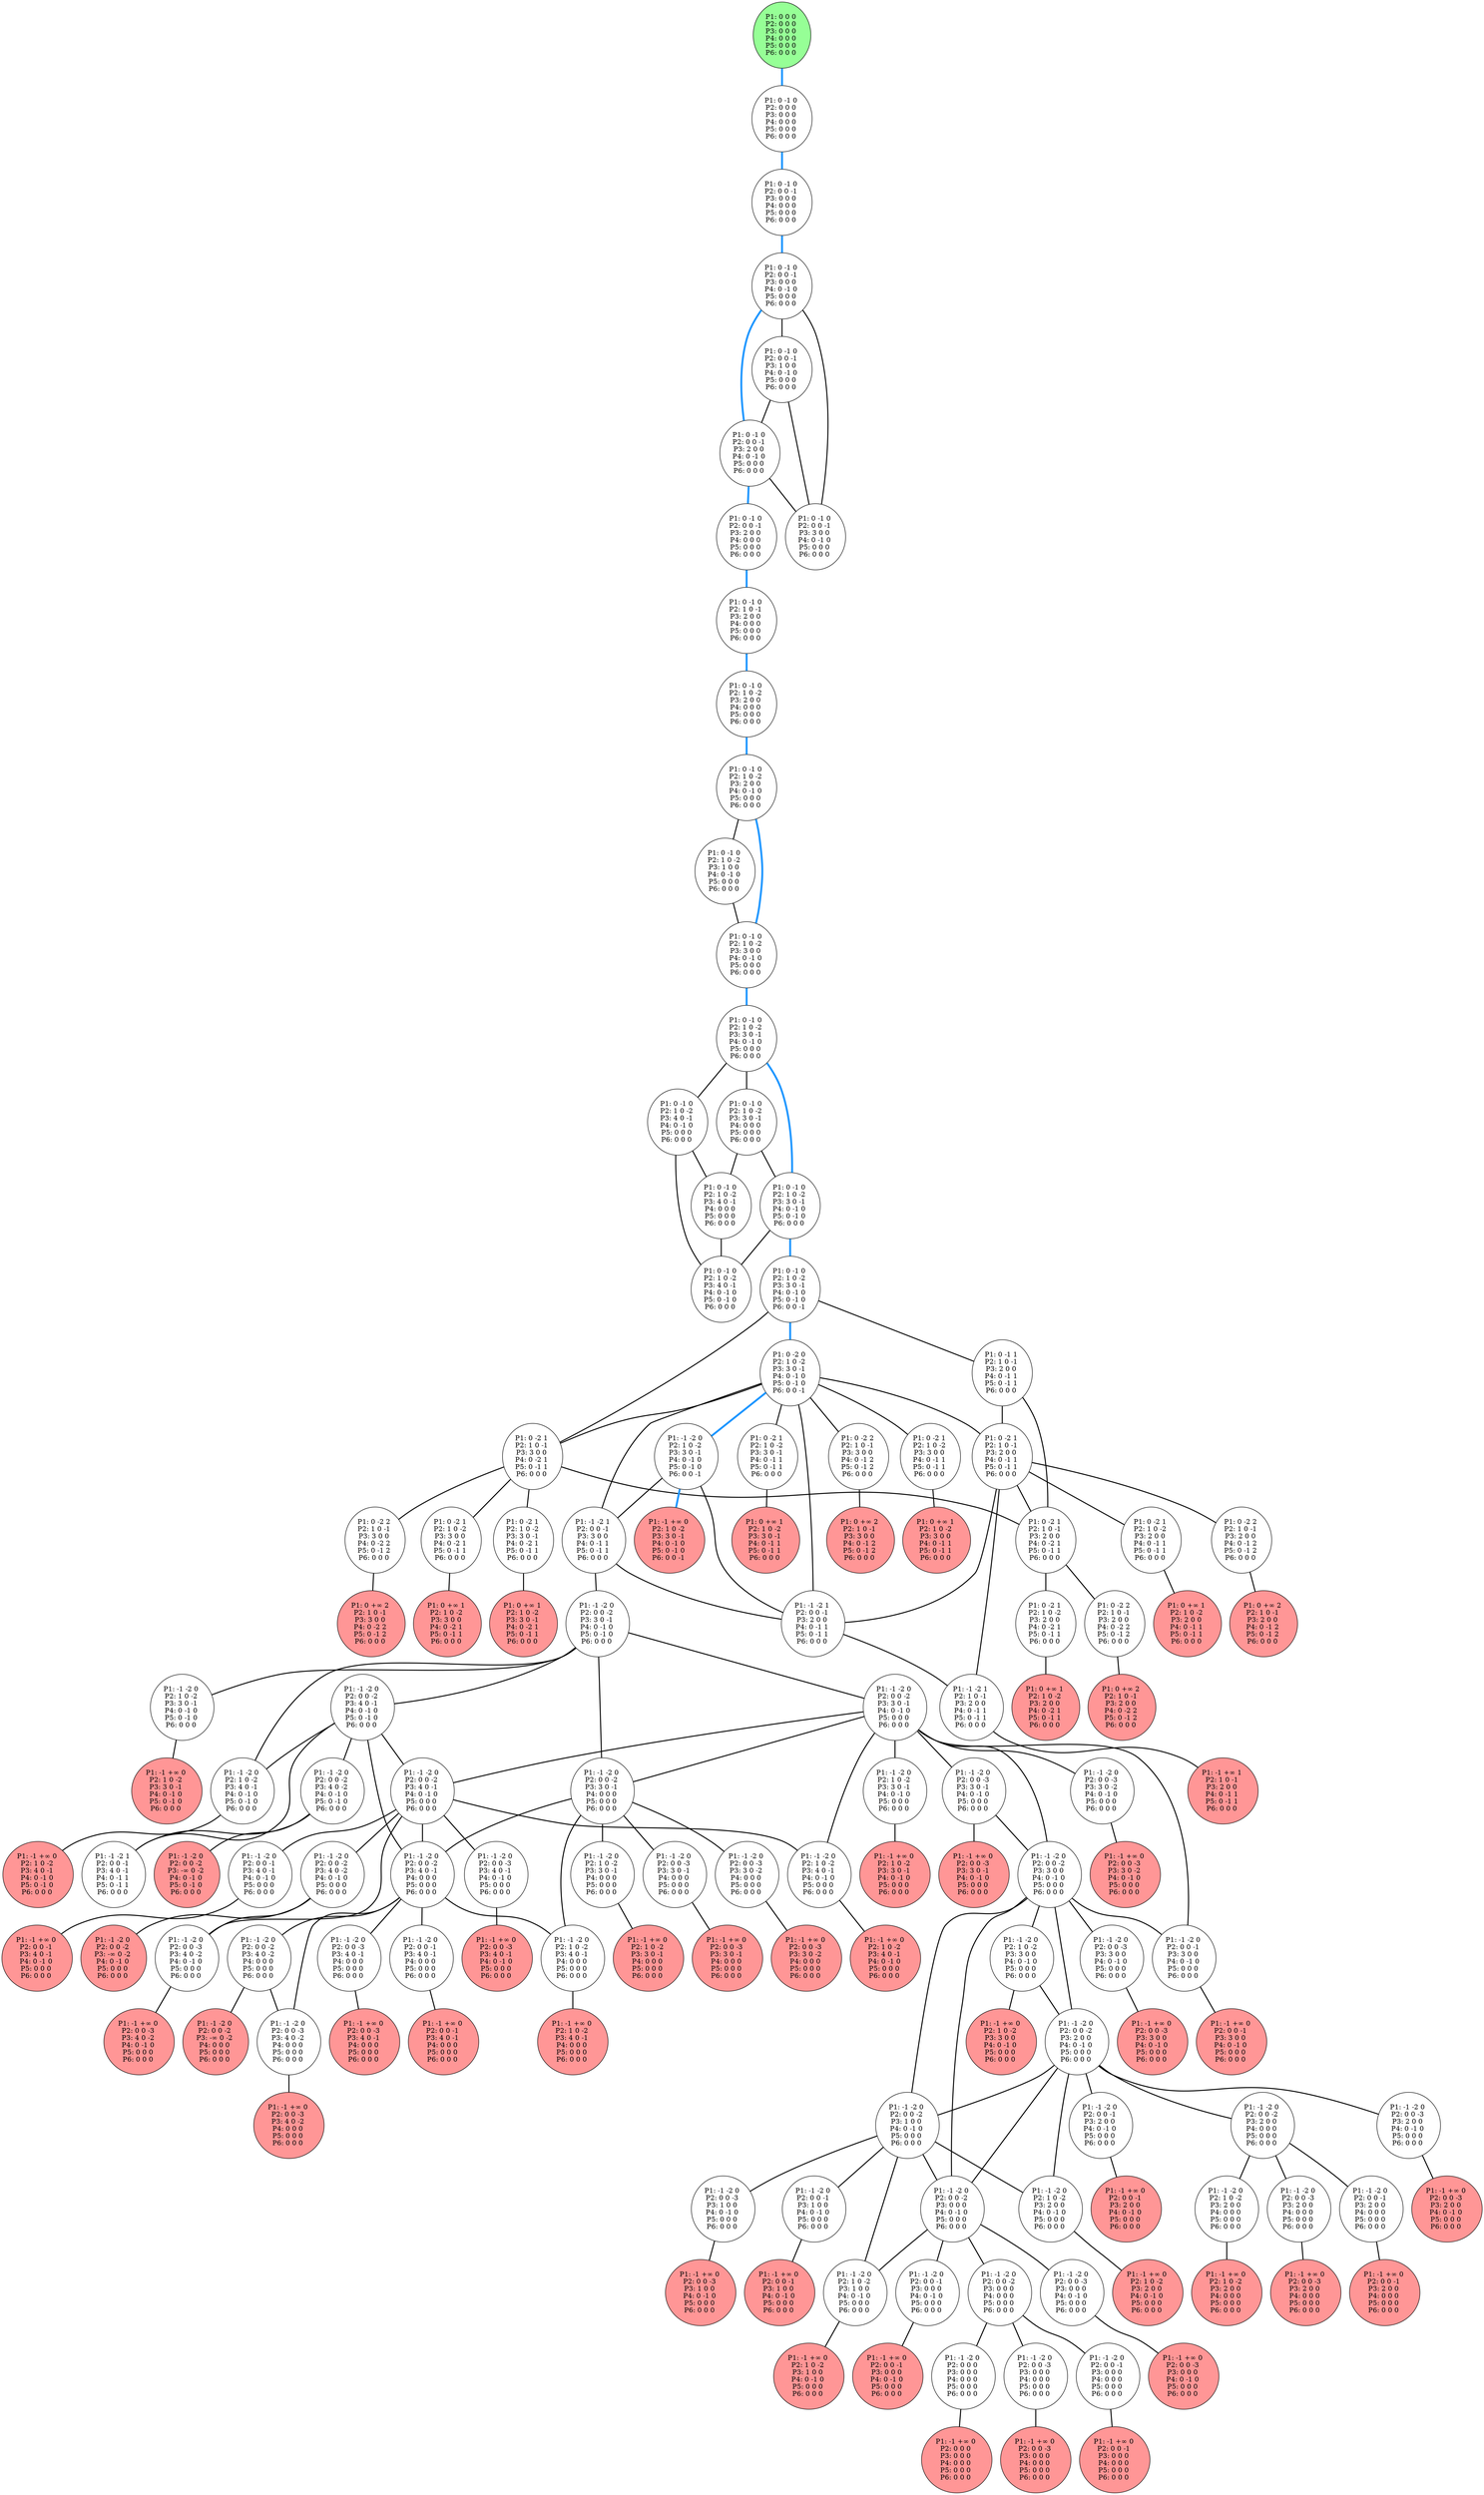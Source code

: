 graph G {
color = "black"
0 [label = "P1: 0 0 0 
P2: 0 0 0 
P3: 0 0 0 
P4: 0 0 0 
P5: 0 0 0 
P6: 0 0 0 
",  style="filled", fillcolor = "#96FF96"];
1 [label = "P1: 0 -1 0 
P2: 0 0 0 
P3: 0 0 0 
P4: 0 0 0 
P5: 0 0 0 
P6: 0 0 0 
"];
2 [label = "P1: 0 -1 0 
P2: 0 0 -1 
P3: 0 0 0 
P4: 0 0 0 
P5: 0 0 0 
P6: 0 0 0 
"];
3 [label = "P1: 0 -1 0 
P2: 0 0 -1 
P3: 0 0 0 
P4: 0 -1 0 
P5: 0 0 0 
P6: 0 0 0 
"];
4 [label = "P1: 0 -1 0 
P2: 0 0 -1 
P3: 1 0 0 
P4: 0 -1 0 
P5: 0 0 0 
P6: 0 0 0 
"];
5 [label = "P1: 0 -1 0 
P2: 0 0 -1 
P3: 2 0 0 
P4: 0 -1 0 
P5: 0 0 0 
P6: 0 0 0 
"];
6 [label = "P1: 0 -1 0 
P2: 0 0 -1 
P3: 3 0 0 
P4: 0 -1 0 
P5: 0 0 0 
P6: 0 0 0 
"];
7 [label = "P1: 0 -1 0 
P2: 0 0 -1 
P3: 2 0 0 
P4: 0 0 0 
P5: 0 0 0 
P6: 0 0 0 
"];
8 [label = "P1: 0 -1 0 
P2: 1 0 -1 
P3: 2 0 0 
P4: 0 0 0 
P5: 0 0 0 
P6: 0 0 0 
"];
9 [label = "P1: 0 -1 0 
P2: 1 0 -2 
P3: 2 0 0 
P4: 0 0 0 
P5: 0 0 0 
P6: 0 0 0 
"];
10 [label = "P1: 0 -1 0 
P2: 1 0 -2 
P3: 2 0 0 
P4: 0 -1 0 
P5: 0 0 0 
P6: 0 0 0 
"];
11 [label = "P1: 0 -1 0 
P2: 1 0 -2 
P3: 1 0 0 
P4: 0 -1 0 
P5: 0 0 0 
P6: 0 0 0 
"];
12 [label = "P1: 0 -1 0 
P2: 1 0 -2 
P3: 3 0 0 
P4: 0 -1 0 
P5: 0 0 0 
P6: 0 0 0 
"];
13 [label = "P1: 0 -1 0 
P2: 1 0 -2 
P3: 3 0 -1 
P4: 0 -1 0 
P5: 0 0 0 
P6: 0 0 0 
"];
14 [label = "P1: 0 -1 0 
P2: 1 0 -2 
P3: 4 0 -1 
P4: 0 -1 0 
P5: 0 0 0 
P6: 0 0 0 
"];
15 [label = "P1: 0 -1 0 
P2: 1 0 -2 
P3: 3 0 -1 
P4: 0 0 0 
P5: 0 0 0 
P6: 0 0 0 
"];
16 [label = "P1: 0 -1 0 
P2: 1 0 -2 
P3: 3 0 -1 
P4: 0 -1 0 
P5: 0 -1 0 
P6: 0 0 0 
"];
17 [label = "P1: 0 -1 0 
P2: 1 0 -2 
P3: 4 0 -1 
P4: 0 0 0 
P5: 0 0 0 
P6: 0 0 0 
"];
18 [label = "P1: 0 -1 0 
P2: 1 0 -2 
P3: 4 0 -1 
P4: 0 -1 0 
P5: 0 -1 0 
P6: 0 0 0 
"];
19 [label = "P1: 0 -1 0 
P2: 1 0 -2 
P3: 3 0 -1 
P4: 0 -1 0 
P5: 0 -1 0 
P6: 0 0 -1 
"];
20 [label = "P1: 0 -2 0 
P2: 1 0 -2 
P3: 3 0 -1 
P4: 0 -1 0 
P5: 0 -1 0 
P6: 0 0 -1 
"];
21 [label = "P1: 0 -1 1 
P2: 1 0 -1 
P3: 2 0 0 
P4: 0 -1 1 
P5: 0 -1 1 
P6: 0 0 0 
"];
22 [label = "P1: 0 -2 1 
P2: 1 0 -1 
P3: 3 0 0 
P4: 0 -2 1 
P5: 0 -1 1 
P6: 0 0 0 
"];
23 [label = "P1: -1 -2 0 
P2: 1 0 -2 
P3: 3 0 -1 
P4: 0 -1 0 
P5: 0 -1 0 
P6: 0 0 -1 
"];
2323 [label = "P1: -1 +∞ 0 
P2: 1 0 -2 
P3: 3 0 -1 
P4: 0 -1 0 
P5: 0 -1 0 
P6: 0 0 -1 
",  style="filled", fillcolor = "#FF9696"];
24 [label = "P1: 0 -2 1 
P2: 1 0 -2 
P3: 3 0 0 
P4: 0 -1 1 
P5: 0 -1 1 
P6: 0 0 0 
"];
2424 [label = "P1: 0 +∞ 1 
P2: 1 0 -2 
P3: 3 0 0 
P4: 0 -1 1 
P5: 0 -1 1 
P6: 0 0 0 
",  style="filled", fillcolor = "#FF9696"];
25 [label = "P1: -1 -2 1 
P2: 0 0 -1 
P3: 3 0 0 
P4: 0 -1 1 
P5: 0 -1 1 
P6: 0 0 0 
"];
26 [label = "P1: 0 -2 1 
P2: 1 0 -1 
P3: 2 0 0 
P4: 0 -1 1 
P5: 0 -1 1 
P6: 0 0 0 
"];
27 [label = "P1: 0 -2 1 
P2: 1 0 -2 
P3: 3 0 -1 
P4: 0 -1 1 
P5: 0 -1 1 
P6: 0 0 0 
"];
2727 [label = "P1: 0 +∞ 1 
P2: 1 0 -2 
P3: 3 0 -1 
P4: 0 -1 1 
P5: 0 -1 1 
P6: 0 0 0 
",  style="filled", fillcolor = "#FF9696"];
28 [label = "P1: -1 -2 1 
P2: 0 0 -1 
P3: 2 0 0 
P4: 0 -1 1 
P5: 0 -1 1 
P6: 0 0 0 
"];
29 [label = "P1: 0 -2 2 
P2: 1 0 -1 
P3: 3 0 0 
P4: 0 -1 2 
P5: 0 -1 2 
P6: 0 0 0 
"];
2929 [label = "P1: 0 +∞ 2 
P2: 1 0 -1 
P3: 3 0 0 
P4: 0 -1 2 
P5: 0 -1 2 
P6: 0 0 0 
",  style="filled", fillcolor = "#FF9696"];
30 [label = "P1: 0 -2 1 
P2: 1 0 -1 
P3: 2 0 0 
P4: 0 -2 1 
P5: 0 -1 1 
P6: 0 0 0 
"];
31 [label = "P1: 0 -2 1 
P2: 1 0 -2 
P3: 3 0 0 
P4: 0 -2 1 
P5: 0 -1 1 
P6: 0 0 0 
"];
3131 [label = "P1: 0 +∞ 1 
P2: 1 0 -2 
P3: 3 0 0 
P4: 0 -2 1 
P5: 0 -1 1 
P6: 0 0 0 
",  style="filled", fillcolor = "#FF9696"];
32 [label = "P1: 0 -2 1 
P2: 1 0 -2 
P3: 3 0 -1 
P4: 0 -2 1 
P5: 0 -1 1 
P6: 0 0 0 
"];
3232 [label = "P1: 0 +∞ 1 
P2: 1 0 -2 
P3: 3 0 -1 
P4: 0 -2 1 
P5: 0 -1 1 
P6: 0 0 0 
",  style="filled", fillcolor = "#FF9696"];
33 [label = "P1: 0 -2 2 
P2: 1 0 -1 
P3: 3 0 0 
P4: 0 -2 2 
P5: 0 -1 2 
P6: 0 0 0 
"];
3333 [label = "P1: 0 +∞ 2 
P2: 1 0 -1 
P3: 3 0 0 
P4: 0 -2 2 
P5: 0 -1 2 
P6: 0 0 0 
",  style="filled", fillcolor = "#FF9696"];
34 [label = "P1: -1 -2 0 
P2: 0 0 -2 
P3: 3 0 -1 
P4: 0 -1 0 
P5: 0 -1 0 
P6: 0 0 0 
"];
35 [label = "P1: -1 -2 1 
P2: 1 0 -1 
P3: 2 0 0 
P4: 0 -1 1 
P5: 0 -1 1 
P6: 0 0 0 
"];
3535 [label = "P1: -1 +∞ 1 
P2: 1 0 -1 
P3: 2 0 0 
P4: 0 -1 1 
P5: 0 -1 1 
P6: 0 0 0 
",  style="filled", fillcolor = "#FF9696"];
36 [label = "P1: 0 -2 1 
P2: 1 0 -2 
P3: 2 0 0 
P4: 0 -1 1 
P5: 0 -1 1 
P6: 0 0 0 
"];
3636 [label = "P1: 0 +∞ 1 
P2: 1 0 -2 
P3: 2 0 0 
P4: 0 -1 1 
P5: 0 -1 1 
P6: 0 0 0 
",  style="filled", fillcolor = "#FF9696"];
37 [label = "P1: 0 -2 2 
P2: 1 0 -1 
P3: 2 0 0 
P4: 0 -1 2 
P5: 0 -1 2 
P6: 0 0 0 
"];
3737 [label = "P1: 0 +∞ 2 
P2: 1 0 -1 
P3: 2 0 0 
P4: 0 -1 2 
P5: 0 -1 2 
P6: 0 0 0 
",  style="filled", fillcolor = "#FF9696"];
38 [label = "P1: 0 -2 1 
P2: 1 0 -2 
P3: 2 0 0 
P4: 0 -2 1 
P5: 0 -1 1 
P6: 0 0 0 
"];
3838 [label = "P1: 0 +∞ 1 
P2: 1 0 -2 
P3: 2 0 0 
P4: 0 -2 1 
P5: 0 -1 1 
P6: 0 0 0 
",  style="filled", fillcolor = "#FF9696"];
39 [label = "P1: 0 -2 2 
P2: 1 0 -1 
P3: 2 0 0 
P4: 0 -2 2 
P5: 0 -1 2 
P6: 0 0 0 
"];
3939 [label = "P1: 0 +∞ 2 
P2: 1 0 -1 
P3: 2 0 0 
P4: 0 -2 2 
P5: 0 -1 2 
P6: 0 0 0 
",  style="filled", fillcolor = "#FF9696"];
40 [label = "P1: -1 -2 0 
P2: 1 0 -2 
P3: 3 0 -1 
P4: 0 -1 0 
P5: 0 -1 0 
P6: 0 0 0 
"];
4040 [label = "P1: -1 +∞ 0 
P2: 1 0 -2 
P3: 3 0 -1 
P4: 0 -1 0 
P5: 0 -1 0 
P6: 0 0 0 
",  style="filled", fillcolor = "#FF9696"];
41 [label = "P1: -1 -2 0 
P2: 0 0 -2 
P3: 4 0 -1 
P4: 0 -1 0 
P5: 0 -1 0 
P6: 0 0 0 
"];
42 [label = "P1: -1 -2 0 
P2: 1 0 -2 
P3: 4 0 -1 
P4: 0 -1 0 
P5: 0 -1 0 
P6: 0 0 0 
"];
4242 [label = "P1: -1 +∞ 0 
P2: 1 0 -2 
P3: 4 0 -1 
P4: 0 -1 0 
P5: 0 -1 0 
P6: 0 0 0 
",  style="filled", fillcolor = "#FF9696"];
43 [label = "P1: -1 -2 0 
P2: 0 0 -2 
P3: 3 0 -1 
P4: 0 -1 0 
P5: 0 0 0 
P6: 0 0 0 
"];
44 [label = "P1: -1 -2 0 
P2: 0 0 -2 
P3: 3 0 -1 
P4: 0 0 0 
P5: 0 0 0 
P6: 0 0 0 
"];
45 [label = "P1: -1 -2 0 
P2: 0 0 -2 
P3: 4 0 -2 
P4: 0 -1 0 
P5: 0 -1 0 
P6: 0 0 0 
"];
4545 [label = "P1: -1 -2 0 
P2: 0 0 -2 
P3: -∞ 0 -2 
P4: 0 -1 0 
P5: 0 -1 0 
P6: 0 0 0 
",  style="filled", fillcolor = "#FF9696"];
46 [label = "P1: -1 -2 0 
P2: 0 0 -2 
P3: 4 0 -1 
P4: 0 -1 0 
P5: 0 0 0 
P6: 0 0 0 
"];
47 [label = "P1: -1 -2 0 
P2: 0 0 -2 
P3: 4 0 -1 
P4: 0 0 0 
P5: 0 0 0 
P6: 0 0 0 
"];
48 [label = "P1: -1 -2 1 
P2: 0 0 -1 
P3: 4 0 -1 
P4: 0 -1 1 
P5: 0 -1 1 
P6: 0 0 0 
"];
49 [label = "P1: -1 -2 0 
P2: 1 0 -2 
P3: 3 0 -1 
P4: 0 -1 0 
P5: 0 0 0 
P6: 0 0 0 
"];
4949 [label = "P1: -1 +∞ 0 
P2: 1 0 -2 
P3: 3 0 -1 
P4: 0 -1 0 
P5: 0 0 0 
P6: 0 0 0 
",  style="filled", fillcolor = "#FF9696"];
50 [label = "P1: -1 -2 0 
P2: 0 0 -3 
P3: 3 0 -1 
P4: 0 -1 0 
P5: 0 0 0 
P6: 0 0 0 
"];
5050 [label = "P1: -1 +∞ 0 
P2: 0 0 -3 
P3: 3 0 -1 
P4: 0 -1 0 
P5: 0 0 0 
P6: 0 0 0 
",  style="filled", fillcolor = "#FF9696"];
51 [label = "P1: -1 -2 0 
P2: 0 0 -2 
P3: 3 0 0 
P4: 0 -1 0 
P5: 0 0 0 
P6: 0 0 0 
"];
52 [label = "P1: -1 -2 0 
P2: 1 0 -2 
P3: 4 0 -1 
P4: 0 -1 0 
P5: 0 0 0 
P6: 0 0 0 
"];
5252 [label = "P1: -1 +∞ 0 
P2: 1 0 -2 
P3: 4 0 -1 
P4: 0 -1 0 
P5: 0 0 0 
P6: 0 0 0 
",  style="filled", fillcolor = "#FF9696"];
53 [label = "P1: -1 -2 0 
P2: 0 0 -3 
P3: 3 0 -2 
P4: 0 -1 0 
P5: 0 0 0 
P6: 0 0 0 
"];
5353 [label = "P1: -1 +∞ 0 
P2: 0 0 -3 
P3: 3 0 -2 
P4: 0 -1 0 
P5: 0 0 0 
P6: 0 0 0 
",  style="filled", fillcolor = "#FF9696"];
54 [label = "P1: -1 -2 0 
P2: 0 0 -1 
P3: 3 0 0 
P4: 0 -1 0 
P5: 0 0 0 
P6: 0 0 0 
"];
5454 [label = "P1: -1 +∞ 0 
P2: 0 0 -1 
P3: 3 0 0 
P4: 0 -1 0 
P5: 0 0 0 
P6: 0 0 0 
",  style="filled", fillcolor = "#FF9696"];
55 [label = "P1: -1 -2 0 
P2: 1 0 -2 
P3: 3 0 -1 
P4: 0 0 0 
P5: 0 0 0 
P6: 0 0 0 
"];
5555 [label = "P1: -1 +∞ 0 
P2: 1 0 -2 
P3: 3 0 -1 
P4: 0 0 0 
P5: 0 0 0 
P6: 0 0 0 
",  style="filled", fillcolor = "#FF9696"];
56 [label = "P1: -1 -2 0 
P2: 0 0 -3 
P3: 3 0 -1 
P4: 0 0 0 
P5: 0 0 0 
P6: 0 0 0 
"];
5656 [label = "P1: -1 +∞ 0 
P2: 0 0 -3 
P3: 3 0 -1 
P4: 0 0 0 
P5: 0 0 0 
P6: 0 0 0 
",  style="filled", fillcolor = "#FF9696"];
57 [label = "P1: -1 -2 0 
P2: 1 0 -2 
P3: 4 0 -1 
P4: 0 0 0 
P5: 0 0 0 
P6: 0 0 0 
"];
5757 [label = "P1: -1 +∞ 0 
P2: 1 0 -2 
P3: 4 0 -1 
P4: 0 0 0 
P5: 0 0 0 
P6: 0 0 0 
",  style="filled", fillcolor = "#FF9696"];
58 [label = "P1: -1 -2 0 
P2: 0 0 -3 
P3: 3 0 -2 
P4: 0 0 0 
P5: 0 0 0 
P6: 0 0 0 
"];
5858 [label = "P1: -1 +∞ 0 
P2: 0 0 -3 
P3: 3 0 -2 
P4: 0 0 0 
P5: 0 0 0 
P6: 0 0 0 
",  style="filled", fillcolor = "#FF9696"];
59 [label = "P1: -1 -2 0 
P2: 0 0 -3 
P3: 4 0 -1 
P4: 0 -1 0 
P5: 0 0 0 
P6: 0 0 0 
"];
5959 [label = "P1: -1 +∞ 0 
P2: 0 0 -3 
P3: 4 0 -1 
P4: 0 -1 0 
P5: 0 0 0 
P6: 0 0 0 
",  style="filled", fillcolor = "#FF9696"];
60 [label = "P1: -1 -2 0 
P2: 0 0 -1 
P3: 4 0 -1 
P4: 0 -1 0 
P5: 0 0 0 
P6: 0 0 0 
"];
6060 [label = "P1: -1 +∞ 0 
P2: 0 0 -1 
P3: 4 0 -1 
P4: 0 -1 0 
P5: 0 0 0 
P6: 0 0 0 
",  style="filled", fillcolor = "#FF9696"];
61 [label = "P1: -1 -2 0 
P2: 0 0 -2 
P3: 4 0 -2 
P4: 0 -1 0 
P5: 0 0 0 
P6: 0 0 0 
"];
6161 [label = "P1: -1 -2 0 
P2: 0 0 -2 
P3: -∞ 0 -2 
P4: 0 -1 0 
P5: 0 0 0 
P6: 0 0 0 
",  style="filled", fillcolor = "#FF9696"];
62 [label = "P1: -1 -2 0 
P2: 0 0 -3 
P3: 4 0 -2 
P4: 0 -1 0 
P5: 0 0 0 
P6: 0 0 0 
"];
6262 [label = "P1: -1 +∞ 0 
P2: 0 0 -3 
P3: 4 0 -2 
P4: 0 -1 0 
P5: 0 0 0 
P6: 0 0 0 
",  style="filled", fillcolor = "#FF9696"];
63 [label = "P1: -1 -2 0 
P2: 0 0 -3 
P3: 4 0 -1 
P4: 0 0 0 
P5: 0 0 0 
P6: 0 0 0 
"];
6363 [label = "P1: -1 +∞ 0 
P2: 0 0 -3 
P3: 4 0 -1 
P4: 0 0 0 
P5: 0 0 0 
P6: 0 0 0 
",  style="filled", fillcolor = "#FF9696"];
64 [label = "P1: -1 -2 0 
P2: 0 0 -1 
P3: 4 0 -1 
P4: 0 0 0 
P5: 0 0 0 
P6: 0 0 0 
"];
6464 [label = "P1: -1 +∞ 0 
P2: 0 0 -1 
P3: 4 0 -1 
P4: 0 0 0 
P5: 0 0 0 
P6: 0 0 0 
",  style="filled", fillcolor = "#FF9696"];
65 [label = "P1: -1 -2 0 
P2: 0 0 -2 
P3: 4 0 -2 
P4: 0 0 0 
P5: 0 0 0 
P6: 0 0 0 
"];
6565 [label = "P1: -1 -2 0 
P2: 0 0 -2 
P3: -∞ 0 -2 
P4: 0 0 0 
P5: 0 0 0 
P6: 0 0 0 
",  style="filled", fillcolor = "#FF9696"];
66 [label = "P1: -1 -2 0 
P2: 0 0 -3 
P3: 4 0 -2 
P4: 0 0 0 
P5: 0 0 0 
P6: 0 0 0 
"];
6666 [label = "P1: -1 +∞ 0 
P2: 0 0 -3 
P3: 4 0 -2 
P4: 0 0 0 
P5: 0 0 0 
P6: 0 0 0 
",  style="filled", fillcolor = "#FF9696"];
67 [label = "P1: -1 -2 0 
P2: 1 0 -2 
P3: 3 0 0 
P4: 0 -1 0 
P5: 0 0 0 
P6: 0 0 0 
"];
6767 [label = "P1: -1 +∞ 0 
P2: 1 0 -2 
P3: 3 0 0 
P4: 0 -1 0 
P5: 0 0 0 
P6: 0 0 0 
",  style="filled", fillcolor = "#FF9696"];
68 [label = "P1: -1 -2 0 
P2: 0 0 -3 
P3: 3 0 0 
P4: 0 -1 0 
P5: 0 0 0 
P6: 0 0 0 
"];
6868 [label = "P1: -1 +∞ 0 
P2: 0 0 -3 
P3: 3 0 0 
P4: 0 -1 0 
P5: 0 0 0 
P6: 0 0 0 
",  style="filled", fillcolor = "#FF9696"];
69 [label = "P1: -1 -2 0 
P2: 0 0 -2 
P3: 2 0 0 
P4: 0 -1 0 
P5: 0 0 0 
P6: 0 0 0 
"];
70 [label = "P1: -1 -2 0 
P2: 0 0 -2 
P3: 1 0 0 
P4: 0 -1 0 
P5: 0 0 0 
P6: 0 0 0 
"];
71 [label = "P1: -1 -2 0 
P2: 0 0 -2 
P3: 0 0 0 
P4: 0 -1 0 
P5: 0 0 0 
P6: 0 0 0 
"];
72 [label = "P1: -1 -2 0 
P2: 1 0 -2 
P3: 2 0 0 
P4: 0 -1 0 
P5: 0 0 0 
P6: 0 0 0 
"];
7272 [label = "P1: -1 +∞ 0 
P2: 1 0 -2 
P3: 2 0 0 
P4: 0 -1 0 
P5: 0 0 0 
P6: 0 0 0 
",  style="filled", fillcolor = "#FF9696"];
73 [label = "P1: -1 -2 0 
P2: 0 0 -3 
P3: 2 0 0 
P4: 0 -1 0 
P5: 0 0 0 
P6: 0 0 0 
"];
7373 [label = "P1: -1 +∞ 0 
P2: 0 0 -3 
P3: 2 0 0 
P4: 0 -1 0 
P5: 0 0 0 
P6: 0 0 0 
",  style="filled", fillcolor = "#FF9696"];
74 [label = "P1: -1 -2 0 
P2: 0 0 -1 
P3: 2 0 0 
P4: 0 -1 0 
P5: 0 0 0 
P6: 0 0 0 
"];
7474 [label = "P1: -1 +∞ 0 
P2: 0 0 -1 
P3: 2 0 0 
P4: 0 -1 0 
P5: 0 0 0 
P6: 0 0 0 
",  style="filled", fillcolor = "#FF9696"];
75 [label = "P1: -1 -2 0 
P2: 0 0 -2 
P3: 2 0 0 
P4: 0 0 0 
P5: 0 0 0 
P6: 0 0 0 
"];
76 [label = "P1: -1 -2 0 
P2: 1 0 -2 
P3: 1 0 0 
P4: 0 -1 0 
P5: 0 0 0 
P6: 0 0 0 
"];
7676 [label = "P1: -1 +∞ 0 
P2: 1 0 -2 
P3: 1 0 0 
P4: 0 -1 0 
P5: 0 0 0 
P6: 0 0 0 
",  style="filled", fillcolor = "#FF9696"];
77 [label = "P1: -1 -2 0 
P2: 0 0 -3 
P3: 1 0 0 
P4: 0 -1 0 
P5: 0 0 0 
P6: 0 0 0 
"];
7777 [label = "P1: -1 +∞ 0 
P2: 0 0 -3 
P3: 1 0 0 
P4: 0 -1 0 
P5: 0 0 0 
P6: 0 0 0 
",  style="filled", fillcolor = "#FF9696"];
78 [label = "P1: -1 -2 0 
P2: 0 0 -1 
P3: 1 0 0 
P4: 0 -1 0 
P5: 0 0 0 
P6: 0 0 0 
"];
7878 [label = "P1: -1 +∞ 0 
P2: 0 0 -1 
P3: 1 0 0 
P4: 0 -1 0 
P5: 0 0 0 
P6: 0 0 0 
",  style="filled", fillcolor = "#FF9696"];
79 [label = "P1: -1 -2 0 
P2: 0 0 -3 
P3: 0 0 0 
P4: 0 -1 0 
P5: 0 0 0 
P6: 0 0 0 
"];
7979 [label = "P1: -1 +∞ 0 
P2: 0 0 -3 
P3: 0 0 0 
P4: 0 -1 0 
P5: 0 0 0 
P6: 0 0 0 
",  style="filled", fillcolor = "#FF9696"];
80 [label = "P1: -1 -2 0 
P2: 0 0 -1 
P3: 0 0 0 
P4: 0 -1 0 
P5: 0 0 0 
P6: 0 0 0 
"];
8080 [label = "P1: -1 +∞ 0 
P2: 0 0 -1 
P3: 0 0 0 
P4: 0 -1 0 
P5: 0 0 0 
P6: 0 0 0 
",  style="filled", fillcolor = "#FF9696"];
81 [label = "P1: -1 -2 0 
P2: 0 0 -2 
P3: 0 0 0 
P4: 0 0 0 
P5: 0 0 0 
P6: 0 0 0 
"];
82 [label = "P1: -1 -2 0 
P2: 1 0 -2 
P3: 2 0 0 
P4: 0 0 0 
P5: 0 0 0 
P6: 0 0 0 
"];
8282 [label = "P1: -1 +∞ 0 
P2: 1 0 -2 
P3: 2 0 0 
P4: 0 0 0 
P5: 0 0 0 
P6: 0 0 0 
",  style="filled", fillcolor = "#FF9696"];
83 [label = "P1: -1 -2 0 
P2: 0 0 -3 
P3: 2 0 0 
P4: 0 0 0 
P5: 0 0 0 
P6: 0 0 0 
"];
8383 [label = "P1: -1 +∞ 0 
P2: 0 0 -3 
P3: 2 0 0 
P4: 0 0 0 
P5: 0 0 0 
P6: 0 0 0 
",  style="filled", fillcolor = "#FF9696"];
84 [label = "P1: -1 -2 0 
P2: 0 0 -1 
P3: 2 0 0 
P4: 0 0 0 
P5: 0 0 0 
P6: 0 0 0 
"];
8484 [label = "P1: -1 +∞ 0 
P2: 0 0 -1 
P3: 2 0 0 
P4: 0 0 0 
P5: 0 0 0 
P6: 0 0 0 
",  style="filled", fillcolor = "#FF9696"];
85 [label = "P1: -1 -2 0 
P2: 0 0 -3 
P3: 0 0 0 
P4: 0 0 0 
P5: 0 0 0 
P6: 0 0 0 
"];
8585 [label = "P1: -1 +∞ 0 
P2: 0 0 -3 
P3: 0 0 0 
P4: 0 0 0 
P5: 0 0 0 
P6: 0 0 0 
",  style="filled", fillcolor = "#FF9696"];
86 [label = "P1: -1 -2 0 
P2: 0 0 -1 
P3: 0 0 0 
P4: 0 0 0 
P5: 0 0 0 
P6: 0 0 0 
"];
8686 [label = "P1: -1 +∞ 0 
P2: 0 0 -1 
P3: 0 0 0 
P4: 0 0 0 
P5: 0 0 0 
P6: 0 0 0 
",  style="filled", fillcolor = "#FF9696"];
87 [label = "P1: -1 -2 0 
P2: 0 0 0 
P3: 0 0 0 
P4: 0 0 0 
P5: 0 0 0 
P6: 0 0 0 
"];
8787 [label = "P1: -1 +∞ 0 
P2: 0 0 0 
P3: 0 0 0 
P4: 0 0 0 
P5: 0 0 0 
P6: 0 0 0 
",  style="filled", fillcolor = "#FF9696"];
edge [style=bold];
0 -- 1 [color="#1E96FF", penwidth=4.0];

1 -- 2 [color="#1E96FF", penwidth=4.0];

2 -- 3 [color="#1E96FF", penwidth=4.0];

3 -- 4 [color=black];
3 -- 5 [color="#1E96FF", penwidth=4.0];
3 -- 6 [color=black];

4 -- 5 [color=black];
4 -- 6 [color=black];

5 -- 6 [color=black];
5 -- 7 [color="#1E96FF", penwidth=4.0];


7 -- 8 [color="#1E96FF", penwidth=4.0];

8 -- 9 [color="#1E96FF", penwidth=4.0];

9 -- 10 [color="#1E96FF", penwidth=4.0];

10 -- 11 [color=black];
10 -- 12 [color="#1E96FF", penwidth=4.0];

11 -- 12 [color=black];

12 -- 13 [color="#1E96FF", penwidth=4.0];

13 -- 14 [color=black];
13 -- 15 [color=black];
13 -- 16 [color="#1E96FF", penwidth=4.0];

14 -- 17 [color=black];
14 -- 18 [color=black];

15 -- 17 [color=black];
15 -- 16 [color=black];

16 -- 18 [color=black];
16 -- 19 [color="#1E96FF", penwidth=4.0];

17 -- 18 [color=black];


19 -- 20 [color="#1E96FF", penwidth=4.0];
19 -- 21 [color=black];
19 -- 22 [color=black];

20 -- 23 [color="#1E96FF", penwidth=4.0];
20 -- 24 [color=black];
20 -- 25 [color=black];
20 -- 26 [color=black];
20 -- 27 [color=black];
20 -- 28 [color=black];
20 -- 22 [color=black];
20 -- 29 [color=black];

21 -- 26 [color=black];
21 -- 30 [color=black];

22 -- 31 [color=black];
22 -- 30 [color=black];
22 -- 32 [color=black];
22 -- 33 [color=black];

23 -- 25 [color=black];
23 -- 28 [color=black];

23 -- 2323 [color="#1E96FF", penwidth=4.0];

24 -- 2424 [color=black];
25 -- 28 [color=black];
25 -- 34 [color=black];

26 -- 35 [color=black];
26 -- 36 [color=black];
26 -- 28 [color=black];
26 -- 30 [color=black];
26 -- 37 [color=black];


27 -- 2727 [color=black];
28 -- 35 [color=black];


29 -- 2929 [color=black];
30 -- 38 [color=black];
30 -- 39 [color=black];


31 -- 3131 [color=black];

32 -- 3232 [color=black];

33 -- 3333 [color=black];
34 -- 40 [color=black];
34 -- 41 [color=black];
34 -- 42 [color=black];
34 -- 43 [color=black];
34 -- 44 [color=black];


35 -- 3535 [color=black];

36 -- 3636 [color=black];

37 -- 3737 [color=black];

38 -- 3838 [color=black];

39 -- 3939 [color=black];

40 -- 4040 [color=black];
41 -- 42 [color=black];
41 -- 45 [color=black];
41 -- 46 [color=black];
41 -- 47 [color=black];
41 -- 48 [color=black];


42 -- 4242 [color=black];
43 -- 49 [color=black];
43 -- 50 [color=black];
43 -- 46 [color=black];
43 -- 51 [color=black];
43 -- 52 [color=black];
43 -- 53 [color=black];
43 -- 54 [color=black];
43 -- 44 [color=black];

44 -- 55 [color=black];
44 -- 56 [color=black];
44 -- 47 [color=black];
44 -- 57 [color=black];
44 -- 58 [color=black];

45 -- 48 [color=black];

45 -- 4545 [color=black];
46 -- 52 [color=black];
46 -- 59 [color=black];
46 -- 60 [color=black];
46 -- 61 [color=black];
46 -- 62 [color=black];
46 -- 47 [color=black];

47 -- 57 [color=black];
47 -- 63 [color=black];
47 -- 64 [color=black];
47 -- 65 [color=black];
47 -- 66 [color=black];



49 -- 4949 [color=black];
50 -- 51 [color=black];

50 -- 5050 [color=black];
51 -- 67 [color=black];
51 -- 68 [color=black];
51 -- 54 [color=black];
51 -- 69 [color=black];
51 -- 70 [color=black];
51 -- 71 [color=black];


52 -- 5252 [color=black];

53 -- 5353 [color=black];

54 -- 5454 [color=black];

55 -- 5555 [color=black];

56 -- 5656 [color=black];

57 -- 5757 [color=black];

58 -- 5858 [color=black];

59 -- 5959 [color=black];

60 -- 6060 [color=black];
61 -- 62 [color=black];

61 -- 6161 [color=black];

62 -- 6262 [color=black];

63 -- 6363 [color=black];

64 -- 6464 [color=black];
65 -- 66 [color=black];

65 -- 6565 [color=black];

66 -- 6666 [color=black];
67 -- 69 [color=black];

67 -- 6767 [color=black];

68 -- 6868 [color=black];
69 -- 72 [color=black];
69 -- 73 [color=black];
69 -- 74 [color=black];
69 -- 70 [color=black];
69 -- 71 [color=black];
69 -- 75 [color=black];

70 -- 76 [color=black];
70 -- 77 [color=black];
70 -- 78 [color=black];
70 -- 71 [color=black];
70 -- 72 [color=black];

71 -- 79 [color=black];
71 -- 80 [color=black];
71 -- 76 [color=black];
71 -- 81 [color=black];


72 -- 7272 [color=black];

73 -- 7373 [color=black];

74 -- 7474 [color=black];
75 -- 82 [color=black];
75 -- 83 [color=black];
75 -- 84 [color=black];


76 -- 7676 [color=black];

77 -- 7777 [color=black];

78 -- 7878 [color=black];

79 -- 7979 [color=black];

80 -- 8080 [color=black];
81 -- 85 [color=black];
81 -- 86 [color=black];
81 -- 87 [color=black];


82 -- 8282 [color=black];

83 -- 8383 [color=black];

84 -- 8484 [color=black];

85 -- 8585 [color=black];

86 -- 8686 [color=black];

87 -- 8787 [color=black];
}
